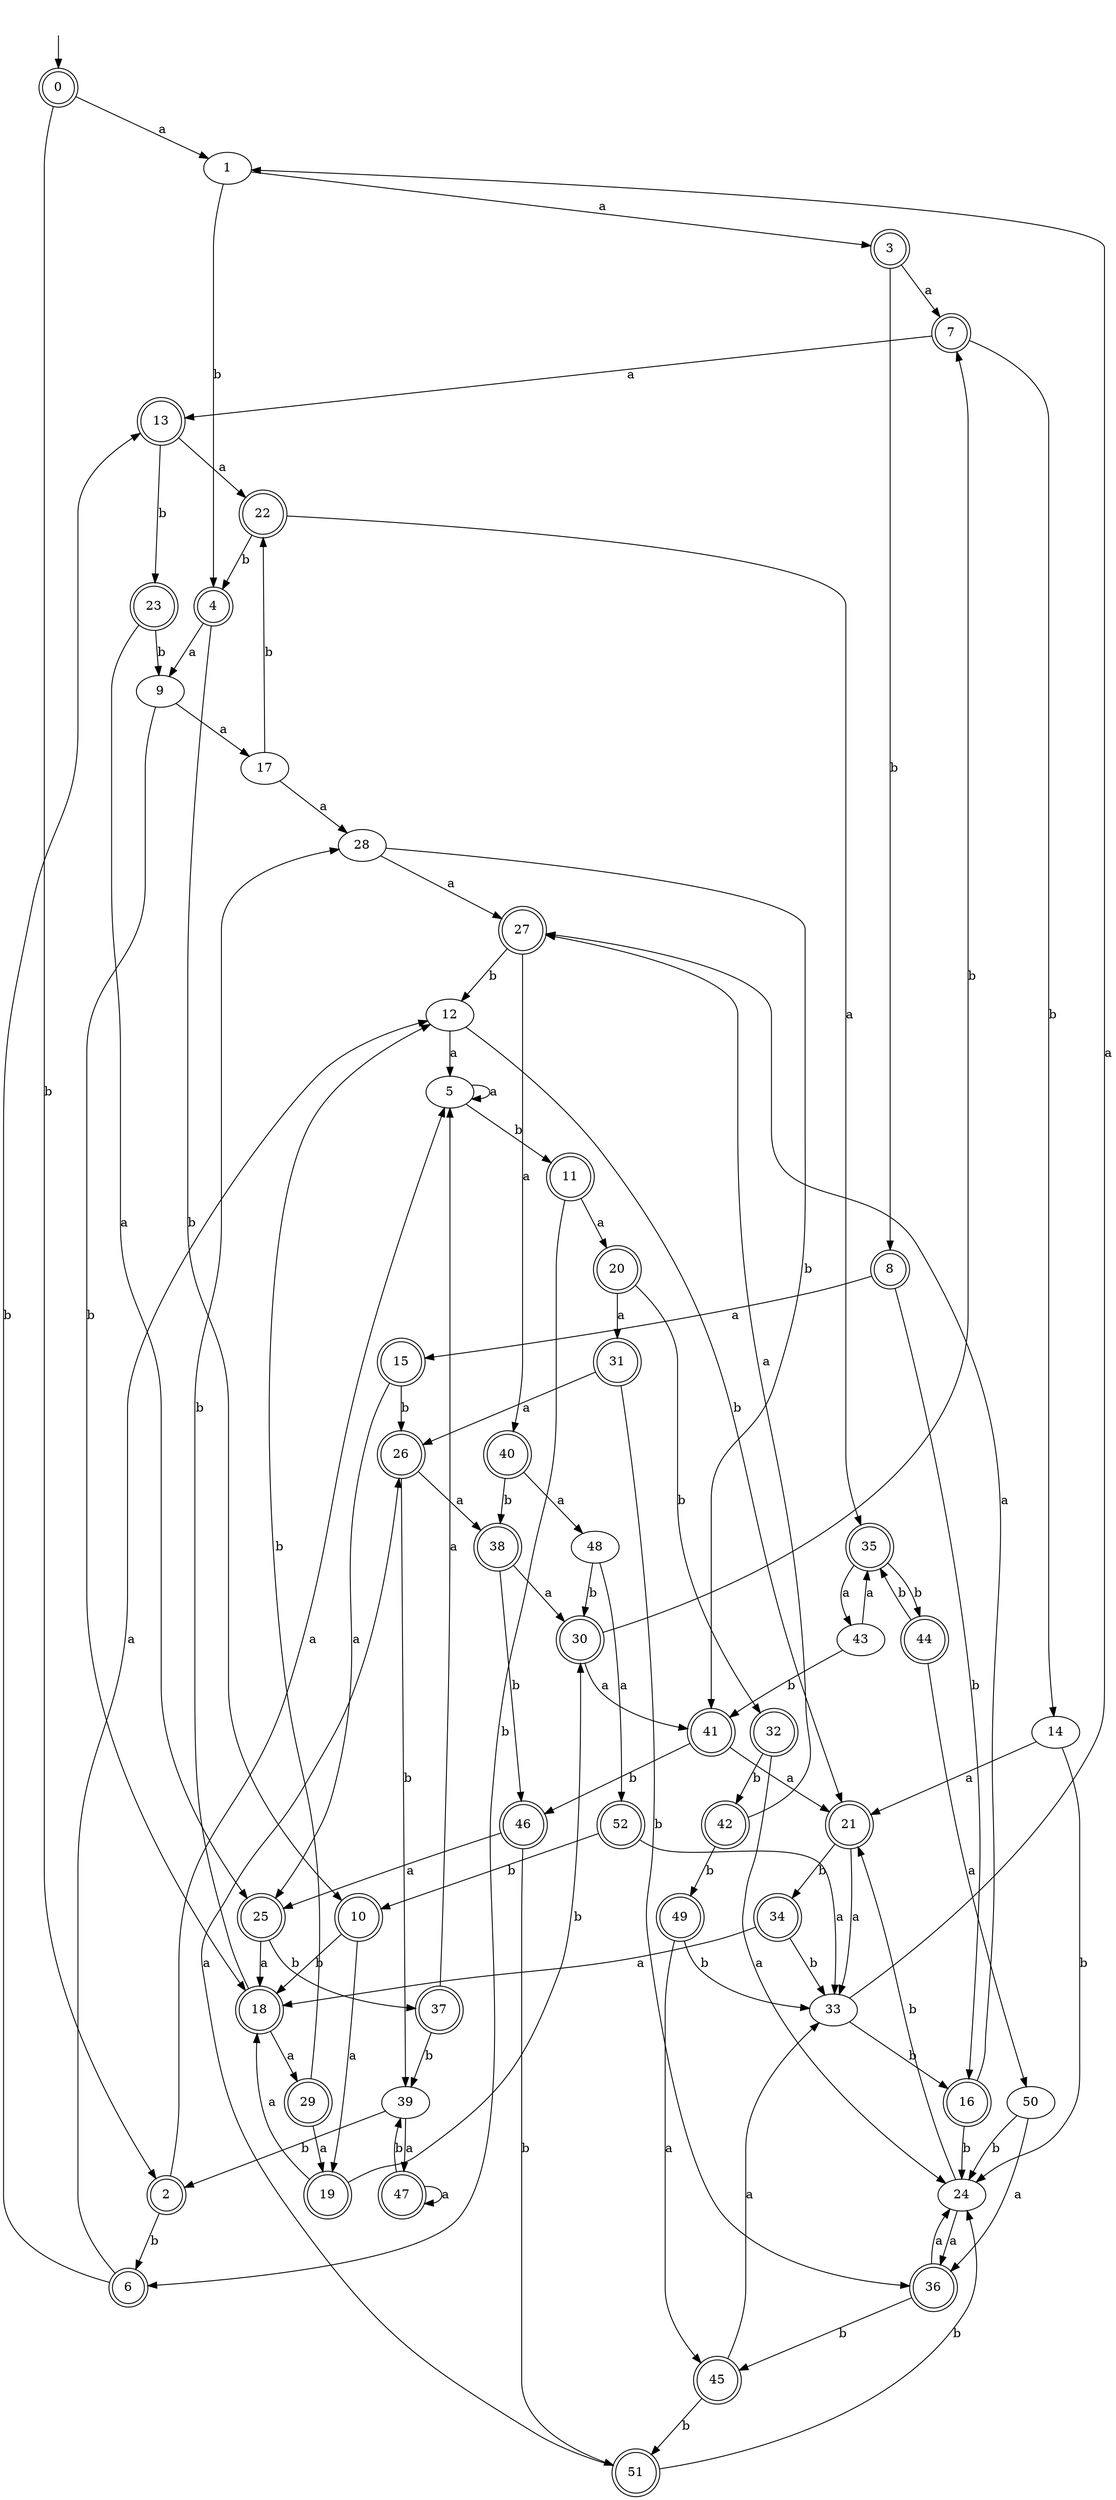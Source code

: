 digraph RandomDFA {
  __start0 [label="", shape=none];
  __start0 -> 0 [label=""];
  0 [shape=circle] [shape=doublecircle]
  0 -> 1 [label="a"]
  0 -> 2 [label="b"]
  1
  1 -> 3 [label="a"]
  1 -> 4 [label="b"]
  2 [shape=doublecircle]
  2 -> 5 [label="a"]
  2 -> 6 [label="b"]
  3 [shape=doublecircle]
  3 -> 7 [label="a"]
  3 -> 8 [label="b"]
  4 [shape=doublecircle]
  4 -> 9 [label="a"]
  4 -> 10 [label="b"]
  5
  5 -> 5 [label="a"]
  5 -> 11 [label="b"]
  6 [shape=doublecircle]
  6 -> 12 [label="a"]
  6 -> 13 [label="b"]
  7 [shape=doublecircle]
  7 -> 13 [label="a"]
  7 -> 14 [label="b"]
  8 [shape=doublecircle]
  8 -> 15 [label="a"]
  8 -> 16 [label="b"]
  9
  9 -> 17 [label="a"]
  9 -> 18 [label="b"]
  10 [shape=doublecircle]
  10 -> 19 [label="a"]
  10 -> 18 [label="b"]
  11 [shape=doublecircle]
  11 -> 20 [label="a"]
  11 -> 6 [label="b"]
  12
  12 -> 5 [label="a"]
  12 -> 21 [label="b"]
  13 [shape=doublecircle]
  13 -> 22 [label="a"]
  13 -> 23 [label="b"]
  14
  14 -> 21 [label="a"]
  14 -> 24 [label="b"]
  15 [shape=doublecircle]
  15 -> 25 [label="a"]
  15 -> 26 [label="b"]
  16 [shape=doublecircle]
  16 -> 27 [label="a"]
  16 -> 24 [label="b"]
  17
  17 -> 28 [label="a"]
  17 -> 22 [label="b"]
  18 [shape=doublecircle]
  18 -> 29 [label="a"]
  18 -> 28 [label="b"]
  19 [shape=doublecircle]
  19 -> 18 [label="a"]
  19 -> 30 [label="b"]
  20 [shape=doublecircle]
  20 -> 31 [label="a"]
  20 -> 32 [label="b"]
  21 [shape=doublecircle]
  21 -> 33 [label="a"]
  21 -> 34 [label="b"]
  22 [shape=doublecircle]
  22 -> 35 [label="a"]
  22 -> 4 [label="b"]
  23 [shape=doublecircle]
  23 -> 25 [label="a"]
  23 -> 9 [label="b"]
  24
  24 -> 36 [label="a"]
  24 -> 21 [label="b"]
  25 [shape=doublecircle]
  25 -> 18 [label="a"]
  25 -> 37 [label="b"]
  26 [shape=doublecircle]
  26 -> 38 [label="a"]
  26 -> 39 [label="b"]
  27 [shape=doublecircle]
  27 -> 40 [label="a"]
  27 -> 12 [label="b"]
  28
  28 -> 27 [label="a"]
  28 -> 41 [label="b"]
  29 [shape=doublecircle]
  29 -> 19 [label="a"]
  29 -> 12 [label="b"]
  30 [shape=doublecircle]
  30 -> 41 [label="a"]
  30 -> 7 [label="b"]
  31 [shape=doublecircle]
  31 -> 26 [label="a"]
  31 -> 36 [label="b"]
  32 [shape=doublecircle]
  32 -> 24 [label="a"]
  32 -> 42 [label="b"]
  33
  33 -> 1 [label="a"]
  33 -> 16 [label="b"]
  34 [shape=doublecircle]
  34 -> 18 [label="a"]
  34 -> 33 [label="b"]
  35 [shape=doublecircle]
  35 -> 43 [label="a"]
  35 -> 44 [label="b"]
  36 [shape=doublecircle]
  36 -> 24 [label="a"]
  36 -> 45 [label="b"]
  37 [shape=doublecircle]
  37 -> 5 [label="a"]
  37 -> 39 [label="b"]
  38 [shape=doublecircle]
  38 -> 30 [label="a"]
  38 -> 46 [label="b"]
  39
  39 -> 47 [label="a"]
  39 -> 2 [label="b"]
  40 [shape=doublecircle]
  40 -> 48 [label="a"]
  40 -> 38 [label="b"]
  41 [shape=doublecircle]
  41 -> 21 [label="a"]
  41 -> 46 [label="b"]
  42 [shape=doublecircle]
  42 -> 27 [label="a"]
  42 -> 49 [label="b"]
  43
  43 -> 35 [label="a"]
  43 -> 41 [label="b"]
  44 [shape=doublecircle]
  44 -> 50 [label="a"]
  44 -> 35 [label="b"]
  45 [shape=doublecircle]
  45 -> 33 [label="a"]
  45 -> 51 [label="b"]
  46 [shape=doublecircle]
  46 -> 25 [label="a"]
  46 -> 51 [label="b"]
  47 [shape=doublecircle]
  47 -> 47 [label="a"]
  47 -> 39 [label="b"]
  48
  48 -> 52 [label="a"]
  48 -> 30 [label="b"]
  49 [shape=doublecircle]
  49 -> 45 [label="a"]
  49 -> 33 [label="b"]
  50
  50 -> 36 [label="a"]
  50 -> 24 [label="b"]
  51 [shape=doublecircle]
  51 -> 26 [label="a"]
  51 -> 24 [label="b"]
  52 [shape=doublecircle]
  52 -> 33 [label="a"]
  52 -> 10 [label="b"]
}
